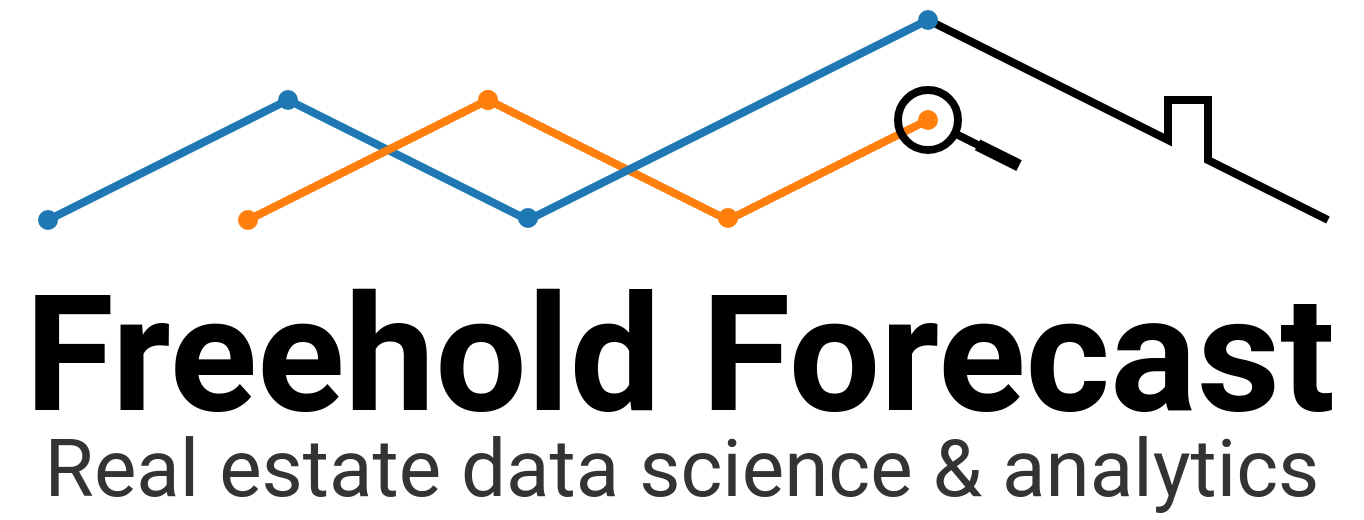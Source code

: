 <mxfile version="20.4.0" type="device"><diagram id="eXd08RwQ4aXRN2oinvuw" name="Page-1"><mxGraphModel dx="1182" dy="764" grid="1" gridSize="10" guides="1" tooltips="1" connect="1" arrows="1" fold="1" page="1" pageScale="1" pageWidth="850" pageHeight="1100" math="0" shadow="0"><root><mxCell id="0"/><mxCell id="1" parent="0"/><mxCell id="TFo9iqEwy-ls8SNjmOsG-1" value="" style="endArrow=oval;html=1;rounded=0;strokeWidth=4;startArrow=oval;startFill=1;endFill=1;strokeColor=#ff7f0e;jumpStyle=none;" parent="1" edge="1"><mxGeometry width="50" height="50" relative="1" as="geometry"><mxPoint x="300" y="260" as="sourcePoint"/><mxPoint x="520" y="270" as="targetPoint"/><Array as="points"><mxPoint x="420" y="320"/></Array></mxGeometry></mxCell><mxCell id="v9VRAa6kXmf5FDmJTPWw-9" value="" style="endArrow=none;html=1;rounded=0;fontFamily=Roboto;fontSource=https%3A%2F%2Ffonts.googleapis.com%2Fcss%3Ffamily%3DRoboto;fontSize=31;strokeColor=#000000;strokeWidth=4;targetPerimeterSpacing=0;jumpStyle=none;shadow=0;" parent="1" edge="1"><mxGeometry width="50" height="50" relative="1" as="geometry"><mxPoint x="520" y="220" as="sourcePoint"/><mxPoint x="720" y="320" as="targetPoint"/><Array as="points"><mxPoint x="640" y="280"/><mxPoint x="640" y="260"/><mxPoint x="660" y="260"/><mxPoint x="660" y="290"/></Array></mxGeometry></mxCell><mxCell id="v9VRAa6kXmf5FDmJTPWw-21" value="" style="ellipse;whiteSpace=wrap;html=1;aspect=fixed;fontFamily=Roboto;fontSource=https%3A%2F%2Ffonts.googleapis.com%2Fcss%3Ffamily%3DRoboto;fontSize=31;fillColor=#1F77B4;strokeColor=none;" parent="1" vertex="1"><mxGeometry x="195" y="255" width="10" height="10" as="geometry"/></mxCell><mxCell id="v9VRAa6kXmf5FDmJTPWw-32" value="" style="ellipse;whiteSpace=wrap;html=1;aspect=fixed;fontFamily=Roboto;fontSource=https%3A%2F%2Ffonts.googleapis.com%2Fcss%3Ffamily%3DRoboto;fontSize=31;fillColor=#1F77B4;strokeColor=none;" parent="1" vertex="1"><mxGeometry x="315" y="314" width="10" height="10" as="geometry"/></mxCell><mxCell id="v9VRAa6kXmf5FDmJTPWw-33" value="" style="endArrow=oval;html=1;rounded=0;fontFamily=Roboto;fontSource=https%3A%2F%2Ffonts.googleapis.com%2Fcss%3Ffamily%3DRoboto;fontSize=31;strokeWidth=4;strokeColor=#1f77b4;startArrow=oval;startFill=1;endFill=1;fillColor=#f8cecc;" parent="1" edge="1"><mxGeometry width="50" height="50" relative="1" as="geometry"><mxPoint x="80" y="320" as="sourcePoint"/><mxPoint x="520" y="220" as="targetPoint"/><Array as="points"><mxPoint x="200" y="260"/><mxPoint x="320" y="320"/></Array></mxGeometry></mxCell><mxCell id="TFo9iqEwy-ls8SNjmOsG-3" value="" style="ellipse;whiteSpace=wrap;html=1;aspect=fixed;fontFamily=Roboto;fontSource=https%3A%2F%2Ffonts.googleapis.com%2Fcss%3Ffamily%3DRoboto;fontSize=31;fillColor=#ff7f0e;strokeColor=none;" parent="1" vertex="1"><mxGeometry x="415" y="314" width="10" height="10" as="geometry"/></mxCell><mxCell id="TFo9iqEwy-ls8SNjmOsG-4" value="" style="endArrow=oval;html=1;rounded=0;strokeWidth=4;startArrow=oval;startFill=1;endFill=1;strokeColor=#ff7f0e;jumpStyle=none;" parent="1" edge="1"><mxGeometry width="50" height="50" relative="1" as="geometry"><mxPoint x="180" y="320" as="sourcePoint"/><mxPoint x="300" y="260" as="targetPoint"/><Array as="points"/></mxGeometry></mxCell><mxCell id="KgWi6KGcYLJxMoL0VnE3-2" value="" style="group" parent="1" vertex="1" connectable="0"><mxGeometry x="56" y="355" width="681" height="114" as="geometry"/></mxCell><mxCell id="v9VRAa6kXmf5FDmJTPWw-2" value="&lt;font style=&quot;font-size: 81px;&quot; face=&quot;Roboto&quot; data-font-src=&quot;https://fonts.googleapis.com/css?family=Roboto&quot;&gt;Freehold Forecast&lt;/font&gt;" style="text;html=1;strokeColor=none;fillColor=none;align=center;verticalAlign=middle;whiteSpace=wrap;rounded=0;fontStyle=1" parent="KgWi6KGcYLJxMoL0VnE3-2" vertex="1"><mxGeometry width="680" height="64" as="geometry"/></mxCell><mxCell id="v9VRAa6kXmf5FDmJTPWw-4" value="&lt;font style=&quot;font-size: 40px;&quot; face=&quot;Roboto&quot; data-font-src=&quot;https://fonts.googleapis.com/css?family=Roboto&quot;&gt;Real estate data science &amp;amp; analytics&lt;/font&gt;" style="text;html=1;strokeColor=none;fillColor=none;align=center;verticalAlign=middle;whiteSpace=wrap;rounded=0;fontStyle=0;fontColor=#333333;" parent="KgWi6KGcYLJxMoL0VnE3-2" vertex="1"><mxGeometry x="1" y="64" width="680" height="50" as="geometry"/></mxCell><mxCell id="v9VRAa6kXmf5FDmJTPWw-38" value="" style="ellipse;whiteSpace=wrap;html=1;aspect=fixed;fontFamily=Roboto;fontSource=https%3A%2F%2Ffonts.googleapis.com%2Fcss%3Ffamily%3DRoboto;fontSize=42;strokeWidth=4;fillColor=none;rotation=0;" parent="1" vertex="1"><mxGeometry x="505" y="255" width="30" height="30" as="geometry"/></mxCell><mxCell id="ZiPNVf0WBFRk3DhJesfv-3" value="" style="group" parent="1" vertex="1" connectable="0"><mxGeometry x="534" y="277" width="31.535" height="15.755" as="geometry"/></mxCell><mxCell id="rJJX7gwnjlpwWduPobGv-21" value="" style="endArrow=none;html=1;rounded=0;shadow=0;fontFamily=Roboto;fontSource=https%3A%2F%2Ffonts.googleapis.com%2Fcss%3Ffamily%3DRoboto;fontSize=42;targetPerimeterSpacing=0;strokeColor=#000000;strokeWidth=4;jumpStyle=none;fillColor=#dae8fc;" parent="ZiPNVf0WBFRk3DhJesfv-3" edge="1"><mxGeometry width="50" height="50" relative="1" as="geometry"><mxPoint x="29.046" y="14.511" as="sourcePoint"/><mxPoint as="targetPoint"/><Array as="points"/></mxGeometry></mxCell><mxCell id="v9VRAa6kXmf5FDmJTPWw-43" value="" style="endArrow=none;html=1;rounded=0;shadow=0;fontFamily=Roboto;fontSource=https%3A%2F%2Ffonts.googleapis.com%2Fcss%3Ffamily%3DRoboto;fontSize=42;targetPerimeterSpacing=0;strokeColor=#000000;strokeWidth=6;jumpStyle=none;" parent="ZiPNVf0WBFRk3DhJesfv-3" edge="1"><mxGeometry width="50" height="50" relative="1" as="geometry"><mxPoint x="31.535" y="15.755" as="sourcePoint"/><mxPoint x="10.788" y="5.39" as="targetPoint"/></mxGeometry></mxCell></root></mxGraphModel></diagram></mxfile>